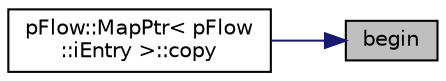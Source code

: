 digraph "begin"
{
 // LATEX_PDF_SIZE
  edge [fontname="Helvetica",fontsize="10",labelfontname="Helvetica",labelfontsize="10"];
  node [fontname="Helvetica",fontsize="10",shape=record];
  rankdir="RL";
  Node1 [label="begin",height=0.2,width=0.4,color="black", fillcolor="grey75", style="filled", fontcolor="black",tooltip=" "];
  Node1 -> Node2 [dir="back",color="midnightblue",fontsize="10",style="solid",fontname="Helvetica"];
  Node2 [label="pFlow::MapPtr\< pFlow\l::iEntry \>::copy",height=0.2,width=0.4,color="black", fillcolor="white", style="filled",URL="$classpFlow_1_1MapPtr.html#aa4247f71510779381ecc013743a2ad31",tooltip=" "];
}
